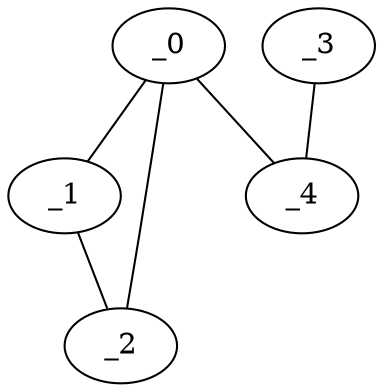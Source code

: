 graph MP1_0038 {
	_0	 [x="1.50296",
		y="1.77134"];
	_1	 [x="2.06818",
		y="2.50635"];
	_0 -- _1;
	_2	 [x="2.08319",
		y="0.689776"];
	_0 -- _2;
	_4	 [x="-0.00171876",
		y="2.76701"];
	_0 -- _4;
	_1 -- _2;
	_3	 [x="0.585492",
		y="0.96077"];
	_3 -- _4;
}
